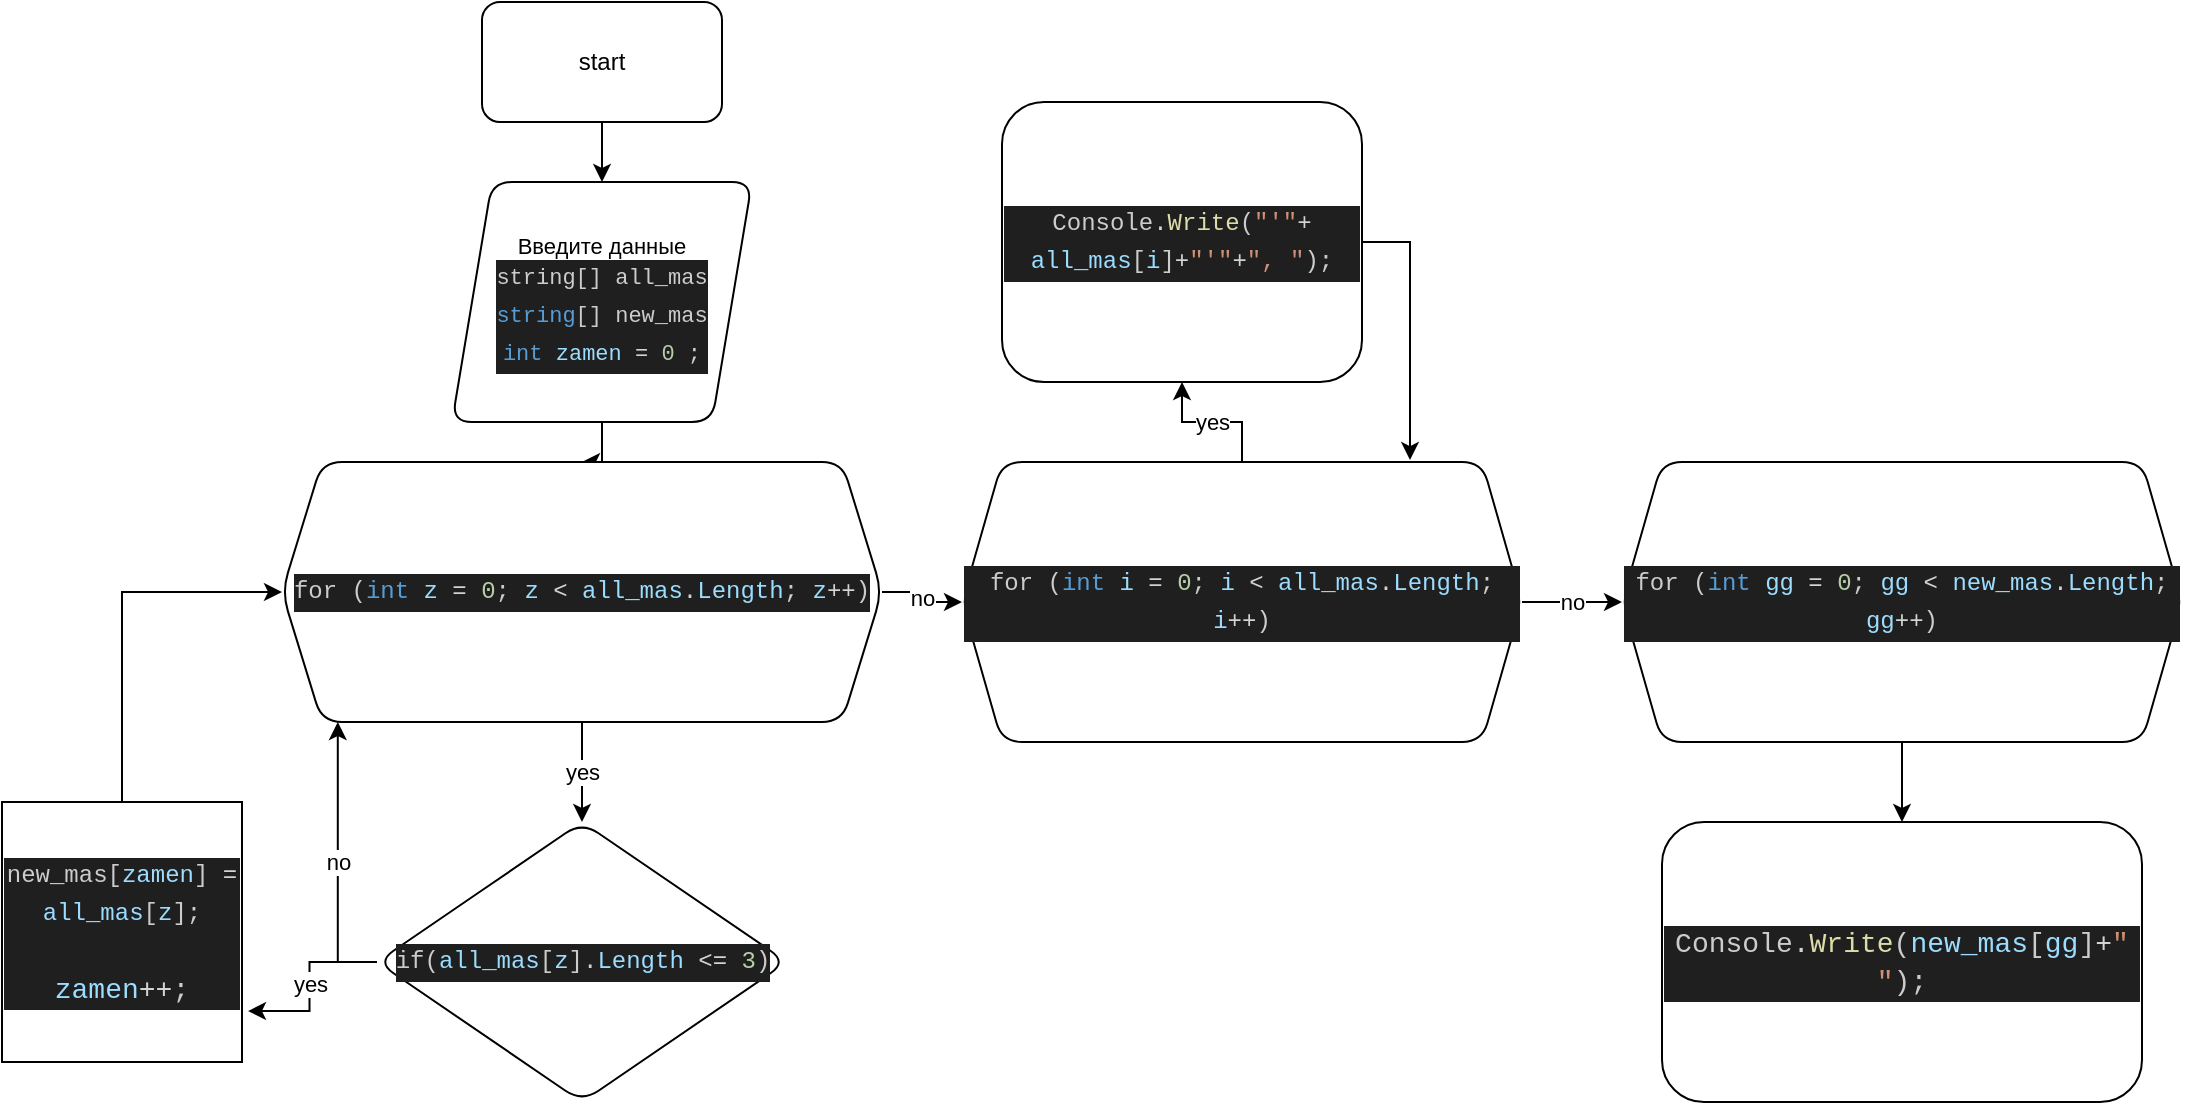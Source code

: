 <mxfile version="21.3.8" type="device">
  <diagram name="Страница 1" id="UWamRvzGhG3p9wYG1EOX">
    <mxGraphModel dx="1386" dy="783" grid="1" gridSize="10" guides="1" tooltips="1" connect="1" arrows="1" fold="1" page="1" pageScale="1" pageWidth="1169" pageHeight="1654" math="0" shadow="0">
      <root>
        <mxCell id="0" />
        <mxCell id="1" parent="0" />
        <mxCell id="8IGTsKS9_2m41PuYOUdk-7" value="" style="edgeStyle=orthogonalEdgeStyle;rounded=0;orthogonalLoop=1;jettySize=auto;html=1;" edge="1" parent="1" source="8IGTsKS9_2m41PuYOUdk-1" target="8IGTsKS9_2m41PuYOUdk-6">
          <mxGeometry relative="1" as="geometry" />
        </mxCell>
        <mxCell id="8IGTsKS9_2m41PuYOUdk-1" value="start" style="rounded=1;whiteSpace=wrap;html=1;" vertex="1" parent="1">
          <mxGeometry x="240" y="40" width="120" height="60" as="geometry" />
        </mxCell>
        <mxCell id="8IGTsKS9_2m41PuYOUdk-10" value="" style="edgeStyle=orthogonalEdgeStyle;rounded=0;orthogonalLoop=1;jettySize=auto;html=1;" edge="1" parent="1" source="8IGTsKS9_2m41PuYOUdk-6" target="8IGTsKS9_2m41PuYOUdk-9">
          <mxGeometry relative="1" as="geometry" />
        </mxCell>
        <mxCell id="8IGTsKS9_2m41PuYOUdk-6" value="&lt;font style=&quot;font-size: 11px;&quot;&gt;Введите данные&lt;br&gt;&lt;/font&gt;&lt;div style=&quot;color: rgb(204, 204, 204); background-color: rgb(31, 31, 31); font-family: Consolas, &amp;quot;Courier New&amp;quot;, monospace; line-height: 19px; font-size: 11px;&quot;&gt;&lt;font style=&quot;font-size: 11px;&quot;&gt;string[] all_mas&lt;br&gt;&lt;/font&gt;&lt;div style=&quot;line-height: 19px;&quot;&gt;&lt;font style=&quot;font-size: 11px;&quot;&gt;&lt;span style=&quot;color: rgb(86, 156, 214);&quot;&gt;string&lt;/span&gt;[] new_mas&lt;br&gt;&lt;/font&gt;&lt;div style=&quot;line-height: 19px;&quot;&gt;&lt;font style=&quot;font-size: 11px;&quot;&gt;&lt;span style=&quot;color: rgb(86, 156, 214);&quot;&gt;int&lt;/span&gt; &lt;span style=&quot;color: rgb(156, 220, 254);&quot;&gt;zamen&lt;/span&gt; &lt;span style=&quot;color: rgb(212, 212, 212);&quot;&gt;=&lt;/span&gt; &lt;span style=&quot;color: rgb(181, 206, 168);&quot;&gt;0&lt;/span&gt; ;&lt;/font&gt;&lt;/div&gt;&lt;/div&gt;&lt;/div&gt;" style="shape=parallelogram;perimeter=parallelogramPerimeter;whiteSpace=wrap;html=1;fixedSize=1;rounded=1;" vertex="1" parent="1">
          <mxGeometry x="225" y="130" width="150" height="120" as="geometry" />
        </mxCell>
        <mxCell id="8IGTsKS9_2m41PuYOUdk-15" value="yes" style="edgeStyle=orthogonalEdgeStyle;rounded=0;orthogonalLoop=1;jettySize=auto;html=1;" edge="1" parent="1" source="8IGTsKS9_2m41PuYOUdk-9" target="8IGTsKS9_2m41PuYOUdk-14">
          <mxGeometry relative="1" as="geometry" />
        </mxCell>
        <mxCell id="8IGTsKS9_2m41PuYOUdk-22" value="no" style="edgeStyle=orthogonalEdgeStyle;rounded=0;orthogonalLoop=1;jettySize=auto;html=1;" edge="1" parent="1" source="8IGTsKS9_2m41PuYOUdk-9" target="8IGTsKS9_2m41PuYOUdk-21">
          <mxGeometry relative="1" as="geometry" />
        </mxCell>
        <mxCell id="8IGTsKS9_2m41PuYOUdk-9" value="&lt;div style=&quot;color: rgb(204, 204, 204); background-color: rgb(31, 31, 31); font-family: Consolas, &amp;quot;Courier New&amp;quot;, monospace; line-height: 19px;&quot;&gt;for (&lt;span style=&quot;color: #569cd6;&quot;&gt;int&lt;/span&gt; &lt;span style=&quot;color: #9cdcfe;&quot;&gt;z&lt;/span&gt; &lt;span style=&quot;color: #d4d4d4;&quot;&gt;=&lt;/span&gt; &lt;span style=&quot;color: #b5cea8;&quot;&gt;0&lt;/span&gt;; &lt;span style=&quot;color: #9cdcfe;&quot;&gt;z&lt;/span&gt; &lt;span style=&quot;color: #d4d4d4;&quot;&gt;&amp;lt;&lt;/span&gt; &lt;span style=&quot;color: #9cdcfe;&quot;&gt;all_mas&lt;/span&gt;&lt;span style=&quot;color: #d4d4d4;&quot;&gt;.&lt;/span&gt;&lt;span style=&quot;color: #9cdcfe;&quot;&gt;Length&lt;/span&gt;; &lt;span style=&quot;color: #9cdcfe;&quot;&gt;z&lt;/span&gt;&lt;span style=&quot;color: #d4d4d4;&quot;&gt;++&lt;/span&gt;)&lt;/div&gt;" style="shape=hexagon;perimeter=hexagonPerimeter2;whiteSpace=wrap;html=1;fixedSize=1;rounded=1;" vertex="1" parent="1">
          <mxGeometry x="140" y="270" width="300" height="130" as="geometry" />
        </mxCell>
        <mxCell id="8IGTsKS9_2m41PuYOUdk-16" value="no" style="edgeStyle=orthogonalEdgeStyle;rounded=0;orthogonalLoop=1;jettySize=auto;html=1;entryX=0.093;entryY=1;entryDx=0;entryDy=0;entryPerimeter=0;" edge="1" parent="1" source="8IGTsKS9_2m41PuYOUdk-14" target="8IGTsKS9_2m41PuYOUdk-9">
          <mxGeometry relative="1" as="geometry">
            <mxPoint x="170" y="410" as="targetPoint" />
            <Array as="points">
              <mxPoint x="168" y="520" />
            </Array>
          </mxGeometry>
        </mxCell>
        <mxCell id="8IGTsKS9_2m41PuYOUdk-18" value="yes" style="edgeStyle=orthogonalEdgeStyle;rounded=0;orthogonalLoop=1;jettySize=auto;html=1;entryX=1.025;entryY=0.804;entryDx=0;entryDy=0;entryPerimeter=0;" edge="1" parent="1" source="8IGTsKS9_2m41PuYOUdk-14" target="8IGTsKS9_2m41PuYOUdk-17">
          <mxGeometry relative="1" as="geometry" />
        </mxCell>
        <mxCell id="8IGTsKS9_2m41PuYOUdk-14" value="&lt;div style=&quot;color: rgb(204, 204, 204); background-color: rgb(31, 31, 31); font-family: Consolas, &amp;quot;Courier New&amp;quot;, monospace; line-height: 19px;&quot;&gt;if(&lt;span style=&quot;color: #9cdcfe;&quot;&gt;all_mas&lt;/span&gt;[&lt;span style=&quot;color: #9cdcfe;&quot;&gt;z&lt;/span&gt;]&lt;span style=&quot;color: #d4d4d4;&quot;&gt;.&lt;/span&gt;&lt;span style=&quot;color: #9cdcfe;&quot;&gt;Length&lt;/span&gt; &lt;span style=&quot;color: #d4d4d4;&quot;&gt;&amp;lt;=&lt;/span&gt; &lt;span style=&quot;color: #b5cea8;&quot;&gt;3&lt;/span&gt;)&lt;/div&gt;" style="rhombus;whiteSpace=wrap;html=1;rounded=1;" vertex="1" parent="1">
          <mxGeometry x="187.5" y="450" width="205" height="140" as="geometry" />
        </mxCell>
        <mxCell id="8IGTsKS9_2m41PuYOUdk-20" style="edgeStyle=orthogonalEdgeStyle;rounded=0;orthogonalLoop=1;jettySize=auto;html=1;entryX=0;entryY=0.5;entryDx=0;entryDy=0;" edge="1" parent="1" source="8IGTsKS9_2m41PuYOUdk-17" target="8IGTsKS9_2m41PuYOUdk-9">
          <mxGeometry relative="1" as="geometry">
            <Array as="points">
              <mxPoint x="60" y="335" />
            </Array>
          </mxGeometry>
        </mxCell>
        <mxCell id="8IGTsKS9_2m41PuYOUdk-17" value="&lt;div style=&quot;color: rgb(204, 204, 204); background-color: rgb(31, 31, 31); font-family: Consolas, &amp;quot;Courier New&amp;quot;, monospace; font-size: 14px; line-height: 19px;&quot;&gt;&lt;div style=&quot;font-size: 12px;&quot;&gt;new_mas[&lt;span style=&quot;color: #9cdcfe;&quot;&gt;zamen&lt;/span&gt;] &lt;span style=&quot;color: #d4d4d4;&quot;&gt;=&lt;/span&gt; &lt;span style=&quot;color: #9cdcfe;&quot;&gt;all_mas&lt;/span&gt;[&lt;span style=&quot;color: #9cdcfe;&quot;&gt;z&lt;/span&gt;];&lt;/div&gt;&lt;div&gt;&amp;nbsp; &amp;nbsp; &amp;nbsp; &amp;nbsp; &lt;span style=&quot;color: #9cdcfe;&quot;&gt;zamen&lt;/span&gt;&lt;span style=&quot;color: #d4d4d4;&quot;&gt;++&lt;/span&gt;;&lt;/div&gt;&lt;/div&gt;" style="rounded=0;whiteSpace=wrap;html=1;" vertex="1" parent="1">
          <mxGeometry y="440" width="120" height="130" as="geometry" />
        </mxCell>
        <mxCell id="8IGTsKS9_2m41PuYOUdk-24" value="yes" style="edgeStyle=orthogonalEdgeStyle;rounded=0;orthogonalLoop=1;jettySize=auto;html=1;" edge="1" parent="1" source="8IGTsKS9_2m41PuYOUdk-21" target="8IGTsKS9_2m41PuYOUdk-23">
          <mxGeometry relative="1" as="geometry" />
        </mxCell>
        <mxCell id="8IGTsKS9_2m41PuYOUdk-28" value="no" style="edgeStyle=orthogonalEdgeStyle;rounded=0;orthogonalLoop=1;jettySize=auto;html=1;" edge="1" parent="1" source="8IGTsKS9_2m41PuYOUdk-21" target="8IGTsKS9_2m41PuYOUdk-27">
          <mxGeometry relative="1" as="geometry" />
        </mxCell>
        <mxCell id="8IGTsKS9_2m41PuYOUdk-21" value="&lt;div style=&quot;color: rgb(204, 204, 204); background-color: rgb(31, 31, 31); font-family: Consolas, &amp;quot;Courier New&amp;quot;, monospace; line-height: 19px;&quot;&gt;for (&lt;span style=&quot;color: #569cd6;&quot;&gt;int&lt;/span&gt; &lt;span style=&quot;color: #9cdcfe;&quot;&gt;i&lt;/span&gt; &lt;span style=&quot;color: #d4d4d4;&quot;&gt;=&lt;/span&gt; &lt;span style=&quot;color: #b5cea8;&quot;&gt;0&lt;/span&gt;; &lt;span style=&quot;color: #9cdcfe;&quot;&gt;i&lt;/span&gt; &lt;span style=&quot;color: #d4d4d4;&quot;&gt;&amp;lt;&lt;/span&gt; &lt;span style=&quot;color: #9cdcfe;&quot;&gt;all_mas&lt;/span&gt;&lt;span style=&quot;color: #d4d4d4;&quot;&gt;.&lt;/span&gt;&lt;span style=&quot;color: #9cdcfe;&quot;&gt;Length&lt;/span&gt;; &lt;span style=&quot;color: #9cdcfe;&quot;&gt;i&lt;/span&gt;&lt;span style=&quot;color: #d4d4d4;&quot;&gt;++&lt;/span&gt;)&lt;/div&gt;" style="shape=hexagon;perimeter=hexagonPerimeter2;whiteSpace=wrap;html=1;fixedSize=1;rounded=1;" vertex="1" parent="1">
          <mxGeometry x="480" y="270" width="280" height="140" as="geometry" />
        </mxCell>
        <mxCell id="8IGTsKS9_2m41PuYOUdk-26" style="edgeStyle=orthogonalEdgeStyle;rounded=0;orthogonalLoop=1;jettySize=auto;html=1;entryX=0.8;entryY=-0.007;entryDx=0;entryDy=0;entryPerimeter=0;" edge="1" parent="1" source="8IGTsKS9_2m41PuYOUdk-23" target="8IGTsKS9_2m41PuYOUdk-21">
          <mxGeometry relative="1" as="geometry">
            <mxPoint x="700" y="260" as="targetPoint" />
            <Array as="points">
              <mxPoint x="704" y="160" />
            </Array>
          </mxGeometry>
        </mxCell>
        <mxCell id="8IGTsKS9_2m41PuYOUdk-23" value="&lt;div style=&quot;color: rgb(204, 204, 204); background-color: rgb(31, 31, 31); font-family: Consolas, &amp;quot;Courier New&amp;quot;, monospace; line-height: 19px;&quot;&gt;Console&lt;span style=&quot;color: #d4d4d4;&quot;&gt;.&lt;/span&gt;&lt;span style=&quot;color: #dcdcaa;&quot;&gt;Write&lt;/span&gt;(&lt;span style=&quot;color: #ce9178;&quot;&gt;&quot;&#39;&quot;&lt;/span&gt;&lt;span style=&quot;color: #d4d4d4;&quot;&gt;+&lt;/span&gt; &lt;span style=&quot;color: #9cdcfe;&quot;&gt;all_mas&lt;/span&gt;[&lt;span style=&quot;color: #9cdcfe;&quot;&gt;i&lt;/span&gt;]&lt;span style=&quot;color: #d4d4d4;&quot;&gt;+&lt;/span&gt;&lt;span style=&quot;color: #ce9178;&quot;&gt;&quot;&#39;&quot;&lt;/span&gt;&lt;span style=&quot;color: #d4d4d4;&quot;&gt;+&lt;/span&gt;&lt;span style=&quot;color: #ce9178;&quot;&gt;&quot;, &quot;&lt;/span&gt;); &lt;/div&gt;" style="whiteSpace=wrap;html=1;rounded=1;" vertex="1" parent="1">
          <mxGeometry x="500" y="90" width="180" height="140" as="geometry" />
        </mxCell>
        <mxCell id="8IGTsKS9_2m41PuYOUdk-31" value="" style="edgeStyle=orthogonalEdgeStyle;rounded=0;orthogonalLoop=1;jettySize=auto;html=1;" edge="1" parent="1" source="8IGTsKS9_2m41PuYOUdk-27" target="8IGTsKS9_2m41PuYOUdk-30">
          <mxGeometry relative="1" as="geometry" />
        </mxCell>
        <mxCell id="8IGTsKS9_2m41PuYOUdk-27" value="&lt;div style=&quot;color: rgb(204, 204, 204); background-color: rgb(31, 31, 31); font-family: Consolas, &amp;quot;Courier New&amp;quot;, monospace; line-height: 19px;&quot;&gt;for (&lt;span style=&quot;color: #569cd6;&quot;&gt;int&lt;/span&gt; &lt;span style=&quot;color: #9cdcfe;&quot;&gt;gg&lt;/span&gt; &lt;span style=&quot;color: #d4d4d4;&quot;&gt;=&lt;/span&gt; &lt;span style=&quot;color: #b5cea8;&quot;&gt;0&lt;/span&gt;; &lt;span style=&quot;color: #9cdcfe;&quot;&gt;gg&lt;/span&gt; &lt;span style=&quot;color: #d4d4d4;&quot;&gt;&amp;lt;&lt;/span&gt; &lt;span style=&quot;color: #9cdcfe;&quot;&gt;new_mas&lt;/span&gt;&lt;span style=&quot;color: #d4d4d4;&quot;&gt;.&lt;/span&gt;&lt;span style=&quot;color: #9cdcfe;&quot;&gt;Length&lt;/span&gt;; &lt;span style=&quot;color: #9cdcfe;&quot;&gt;gg&lt;/span&gt;&lt;span style=&quot;color: #d4d4d4;&quot;&gt;++&lt;/span&gt;)&lt;/div&gt;" style="shape=hexagon;perimeter=hexagonPerimeter2;whiteSpace=wrap;html=1;fixedSize=1;rounded=1;" vertex="1" parent="1">
          <mxGeometry x="810" y="270" width="280" height="140" as="geometry" />
        </mxCell>
        <mxCell id="8IGTsKS9_2m41PuYOUdk-30" value="&lt;div style=&quot;color: rgb(204, 204, 204); background-color: rgb(31, 31, 31); font-family: Consolas, &amp;quot;Courier New&amp;quot;, monospace; font-size: 14px; line-height: 19px;&quot;&gt;Console&lt;span style=&quot;color: #d4d4d4;&quot;&gt;.&lt;/span&gt;&lt;span style=&quot;color: #dcdcaa;&quot;&gt;Write&lt;/span&gt;(&lt;span style=&quot;color: #9cdcfe;&quot;&gt;new_mas&lt;/span&gt;[&lt;span style=&quot;color: #9cdcfe;&quot;&gt;gg&lt;/span&gt;]&lt;span style=&quot;color: #d4d4d4;&quot;&gt;+&lt;/span&gt;&lt;span style=&quot;color: #ce9178;&quot;&gt;&quot; &quot;&lt;/span&gt;); &lt;/div&gt;" style="whiteSpace=wrap;html=1;rounded=1;" vertex="1" parent="1">
          <mxGeometry x="830" y="450" width="240" height="140" as="geometry" />
        </mxCell>
      </root>
    </mxGraphModel>
  </diagram>
</mxfile>
